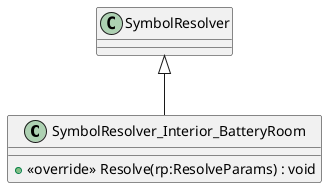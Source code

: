 @startuml
class SymbolResolver_Interior_BatteryRoom {
    + <<override>> Resolve(rp:ResolveParams) : void
}
SymbolResolver <|-- SymbolResolver_Interior_BatteryRoom
@enduml

